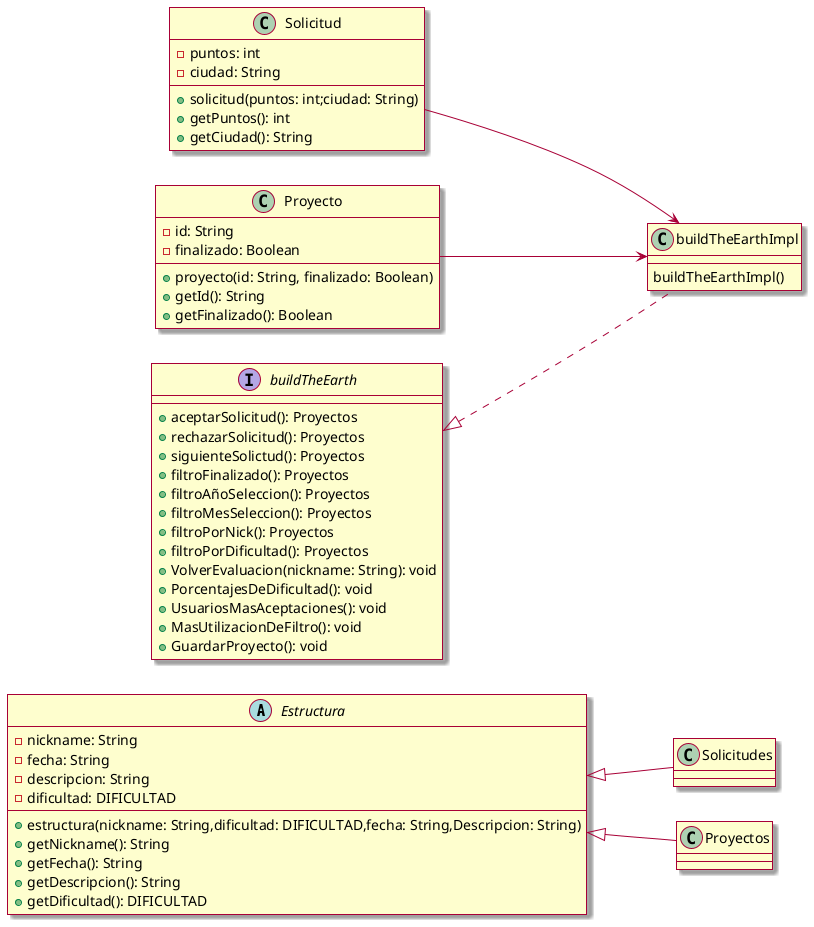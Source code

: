 @startuml

left to right direction
skin rose

abstract Estructura{

- nickname: String
- fecha: String
- descripcion: String
- dificultad: DIFICULTAD

+estructura(nickname: String,dificultad: DIFICULTAD,fecha: String,Descripcion: String)
+ getNickname(): String
+ getFecha(): String
+ getDescripcion(): String
+ getDificultad(): DIFICULTAD

}
class Solicitud {

- puntos: int
- ciudad: String

+ solicitud(puntos: int;ciudad: String)
+ getPuntos(): int
+ getCiudad(): String
}

class Proyecto {

- id: String
- finalizado: Boolean

+ proyecto(id: String, finalizado: Boolean)
+ getId(): String
+ getFinalizado(): Boolean
}

class buildTheEarthImpl {

buildTheEarthImpl()

}

interface buildTheEarth{

+ aceptarSolicitud(): Proyectos
+ rechazarSolicitud(): Proyectos
+ siguienteSolictud(): Proyectos
+ filtroFinalizado(): Proyectos
+ filtroAñoSeleccion(): Proyectos
+ filtroMesSeleccion(): Proyectos
+ filtroPorNick(): Proyectos
+ filtroPorDificultad(): Proyectos
+ VolverEvaluacion(nickname: String): void
+ PorcentajesDeDificultad(): void
+ UsuariosMasAceptaciones(): void
+ MasUtilizacionDeFiltro(): void
+ GuardarProyecto(): void

}


Estructura <|-- Solicitudes
Estructura <|-- Proyectos
buildTheEarth <|.. buildTheEarthImpl
Solicitud --> buildTheEarthImpl
Proyecto --> buildTheEarthImpl




}


@enduml